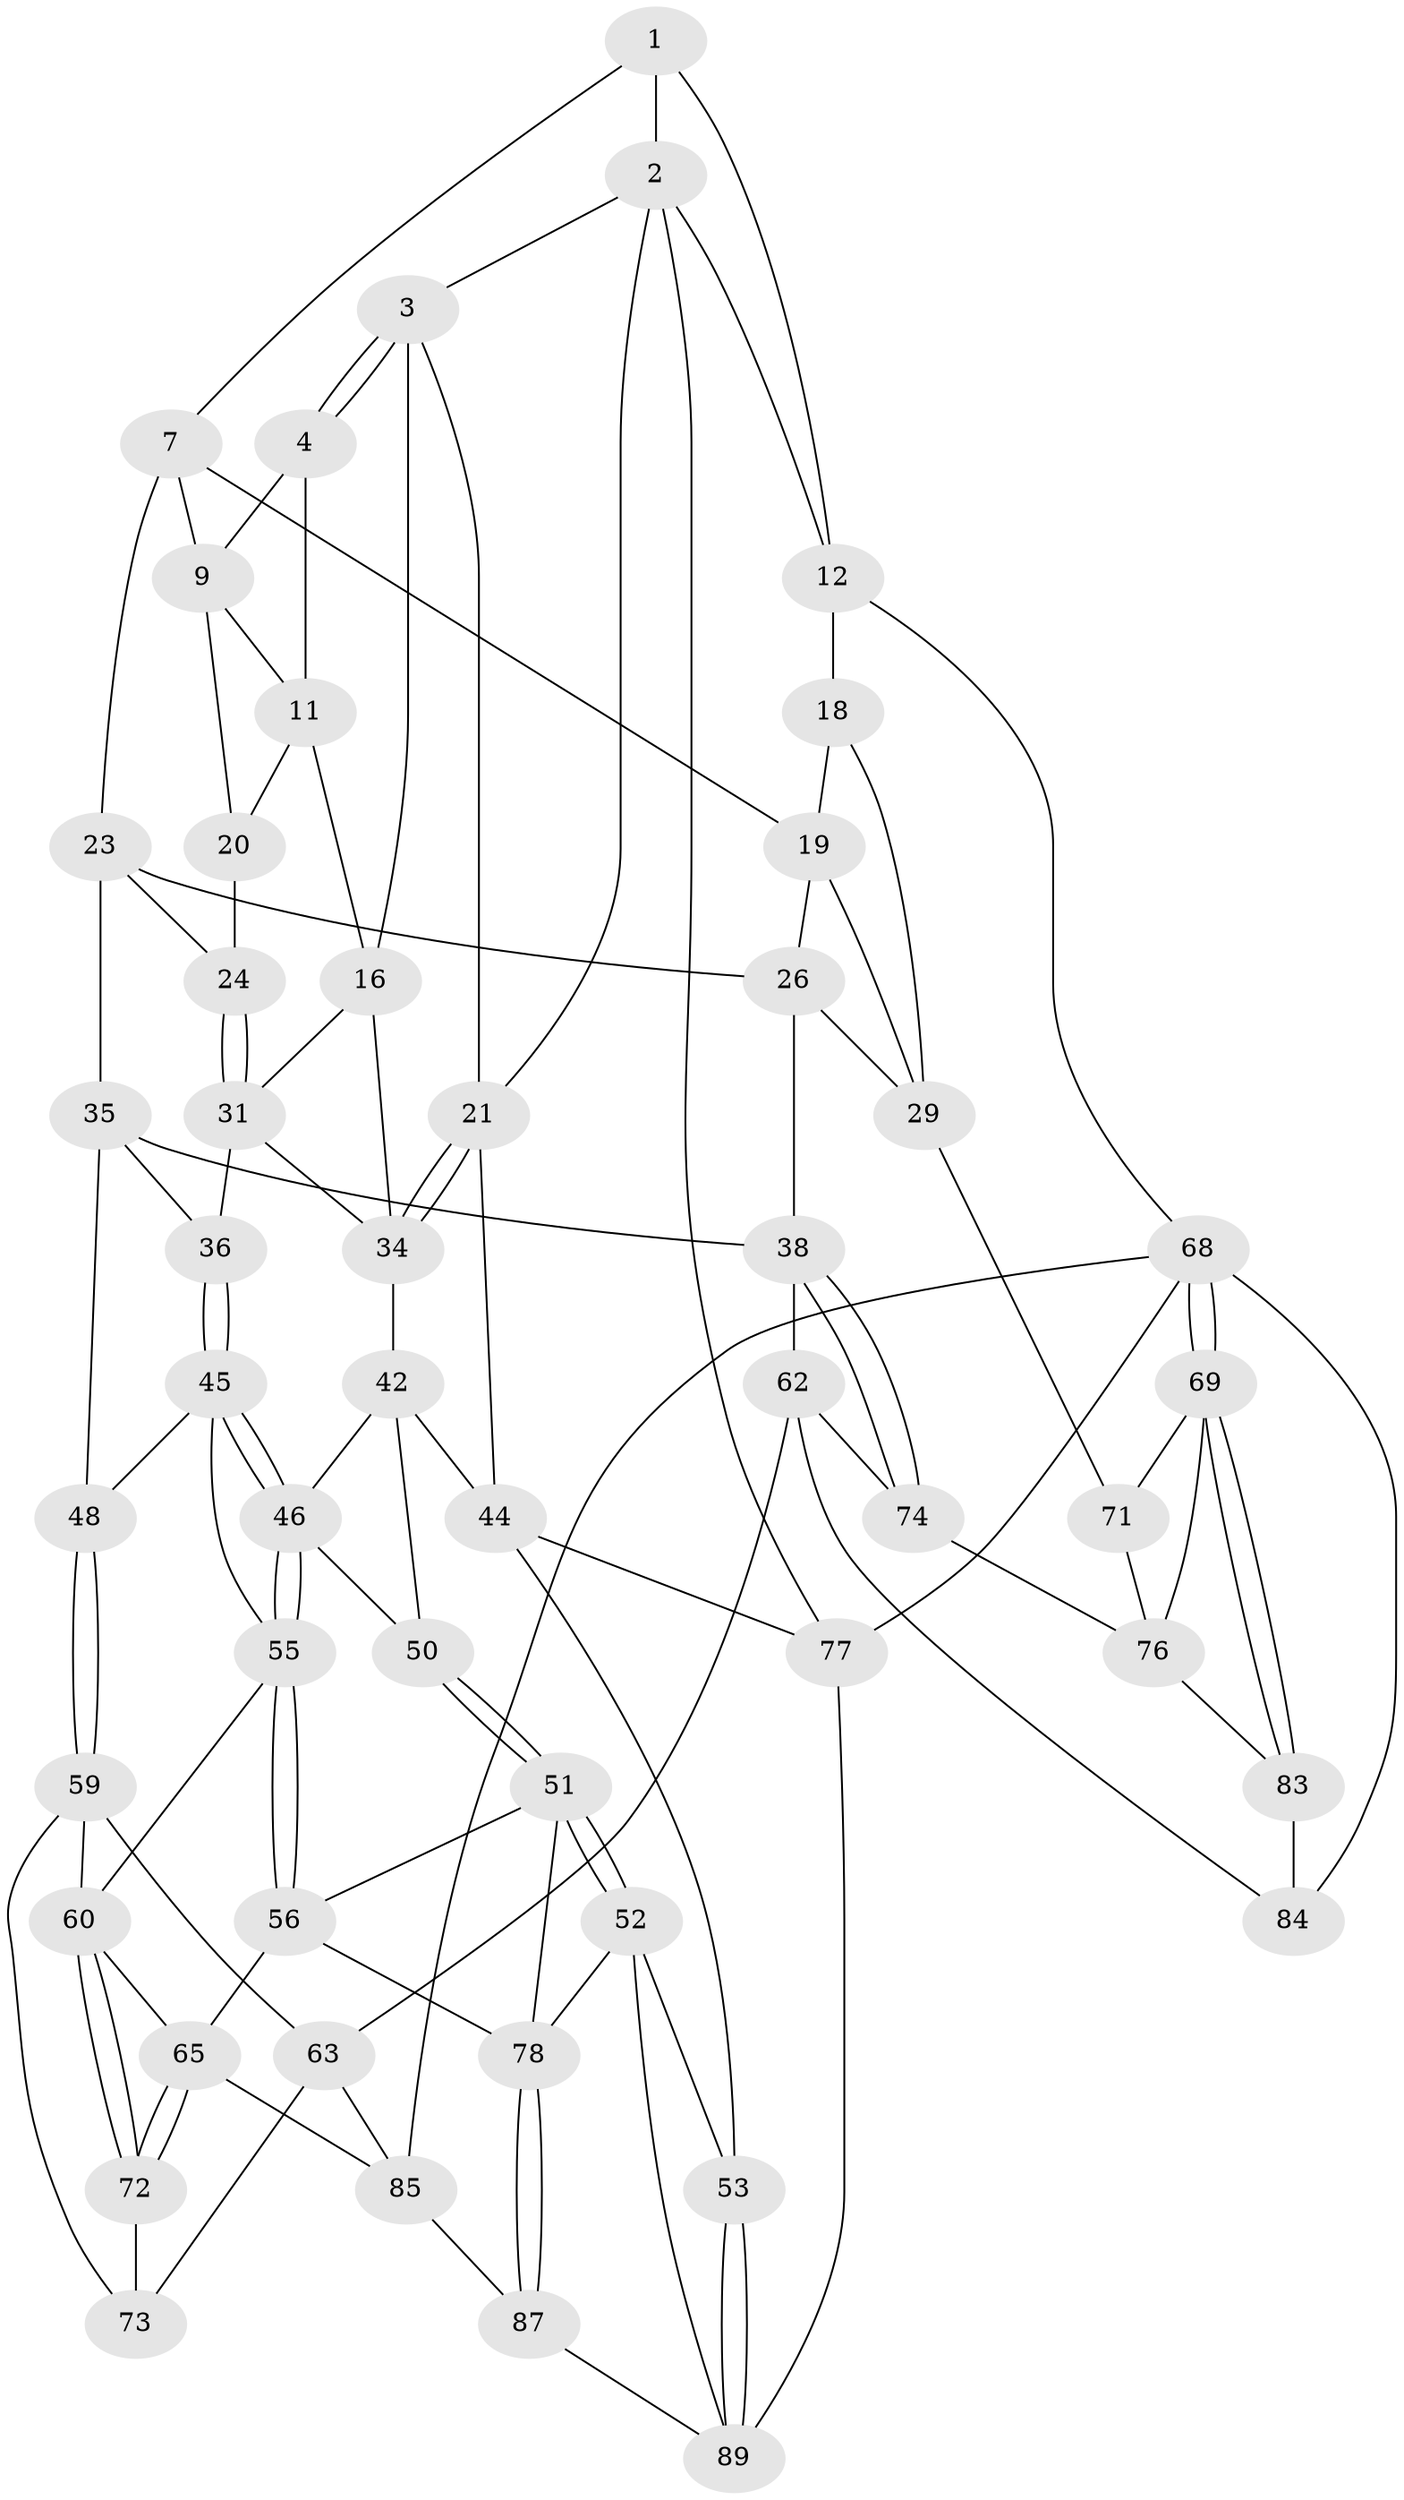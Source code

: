 // Generated by graph-tools (version 1.1) at 2025/52/02/27/25 19:52:42]
// undirected, 52 vertices, 114 edges
graph export_dot {
graph [start="1"]
  node [color=gray90,style=filled];
  1 [pos="+0.48685536581848093+0",super="+6"];
  2 [pos="+0.05858136223136411+0",super="+14"];
  3 [pos="+0.15687204653542855+0",super="+17"];
  4 [pos="+0.3427568356513926+0.041347074777002966",super="+5"];
  7 [pos="+0.7445520183794108+0",super="+8"];
  9 [pos="+0.45950897204635177+0.09038569866716224",super="+10"];
  11 [pos="+0.3560142199628756+0.07338535829696509",super="+15"];
  12 [pos="+0.7641292216586891+0",super="+13"];
  16 [pos="+0.2519019170553135+0.24381385420669618",super="+30"];
  18 [pos="+1+0.1730284996828525",super="+28"];
  19 [pos="+0.8366128187800954+0.06321911453986351",super="+25"];
  20 [pos="+0.45121048008279246+0.10031927824558694"];
  21 [pos="+0+0.32550121928739206",super="+22"];
  23 [pos="+0.6442519675814209+0.23165158692063667",super="+27"];
  24 [pos="+0.4227769009149615+0.24752379152557616"];
  26 [pos="+0.7213226967062615+0.2583623538185482",super="+33"];
  29 [pos="+1+0.3425792106953241",super="+32"];
  31 [pos="+0.29744350407136094+0.2886279403683904",super="+37"];
  34 [pos="+0.15253993493831852+0.4322168294979261",super="+41"];
  35 [pos="+0.6487115011950948+0.34349866482812463",super="+40"];
  36 [pos="+0.33115731028692175+0.37041378398677266"];
  38 [pos="+1+0.5048632200831447",super="+39"];
  42 [pos="+0.16537406373121005+0.4554063498400273",super="+43"];
  44 [pos="+0+0.4881128802433084",super="+54"];
  45 [pos="+0.33374118167697775+0.38887645243550256",super="+49"];
  46 [pos="+0.31336874559867106+0.5056643975008778",super="+47"];
  48 [pos="+0.6183826585423016+0.4722032722907341"];
  50 [pos="+0.1530558669395+0.5216145144277161"];
  51 [pos="+0.1746485923212678+0.6703541652149685",super="+57"];
  52 [pos="+0.08305353357834559+0.7170260599646829",super="+80"];
  53 [pos="+0+0.7089529659486333"];
  55 [pos="+0.32807905224070166+0.5856353669225987",super="+58"];
  56 [pos="+0.31404341195291696+0.6153090425821034",super="+67"];
  59 [pos="+0.5834643813162498+0.6330914559964822",super="+64"];
  60 [pos="+0.5644736877575828+0.6477677950290268",super="+61"];
  62 [pos="+0.7579539727468447+0.7226156876611077",super="+75"];
  63 [pos="+0.7252440469632856+0.721229975949506",super="+81"];
  65 [pos="+0.5151873199990373+0.7329813001677121",super="+66"];
  68 [pos="+1+1",super="+88"];
  69 [pos="+1+1",super="+70"];
  71 [pos="+1+0.649698504148015"];
  72 [pos="+0.5172336610241413+0.731752530230997"];
  73 [pos="+0.6027620404155664+0.759761163620699"];
  74 [pos="+0.8828354912536056+0.7525777963889732"];
  76 [pos="+0.9373170506253342+0.7687477990743428",super="+82"];
  77 [pos="+0+1"];
  78 [pos="+0.38374849659296933+0.8831778720323855",super="+79"];
  83 [pos="+0.8367742285693245+0.9208967565581754"];
  84 [pos="+0.786309099844414+0.9388818146294807"];
  85 [pos="+0.5915200381800785+0.9657787810611428",super="+86"];
  87 [pos="+0.5398076423317197+1"];
  89 [pos="+0.14472369380309957+1",super="+90"];
  1 -- 2;
  1 -- 12;
  1 -- 7;
  2 -- 3;
  2 -- 77;
  2 -- 12;
  2 -- 21;
  3 -- 4;
  3 -- 4;
  3 -- 16;
  3 -- 21;
  4 -- 11;
  4 -- 9;
  7 -- 19;
  7 -- 9;
  7 -- 23;
  9 -- 20;
  9 -- 11;
  11 -- 16;
  11 -- 20;
  12 -- 18 [weight=2];
  12 -- 68;
  16 -- 34;
  16 -- 31;
  18 -- 19;
  18 -- 29;
  19 -- 26;
  19 -- 29;
  20 -- 24;
  21 -- 34;
  21 -- 34;
  21 -- 44;
  23 -- 24;
  23 -- 26;
  23 -- 35;
  24 -- 31;
  24 -- 31;
  26 -- 29;
  26 -- 38;
  29 -- 71;
  31 -- 36;
  31 -- 34;
  34 -- 42;
  35 -- 36;
  35 -- 48;
  35 -- 38;
  36 -- 45;
  36 -- 45;
  38 -- 74;
  38 -- 74;
  38 -- 62;
  42 -- 46;
  42 -- 50;
  42 -- 44;
  44 -- 77;
  44 -- 53;
  45 -- 46;
  45 -- 46;
  45 -- 48;
  45 -- 55;
  46 -- 55;
  46 -- 55;
  46 -- 50;
  48 -- 59;
  48 -- 59;
  50 -- 51;
  50 -- 51;
  51 -- 52;
  51 -- 52;
  51 -- 56;
  51 -- 78;
  52 -- 53;
  52 -- 89;
  52 -- 78;
  53 -- 89;
  53 -- 89;
  55 -- 56;
  55 -- 56;
  55 -- 60;
  56 -- 65;
  56 -- 78;
  59 -- 60;
  59 -- 73;
  59 -- 63;
  60 -- 72;
  60 -- 72;
  60 -- 65;
  62 -- 63;
  62 -- 74;
  62 -- 84;
  63 -- 73;
  63 -- 85;
  65 -- 72;
  65 -- 72;
  65 -- 85;
  68 -- 69;
  68 -- 69;
  68 -- 77;
  68 -- 84;
  68 -- 85;
  69 -- 83;
  69 -- 83;
  69 -- 76;
  69 -- 71;
  71 -- 76;
  72 -- 73;
  74 -- 76;
  76 -- 83;
  77 -- 89;
  78 -- 87;
  78 -- 87;
  83 -- 84;
  85 -- 87;
  87 -- 89;
}
